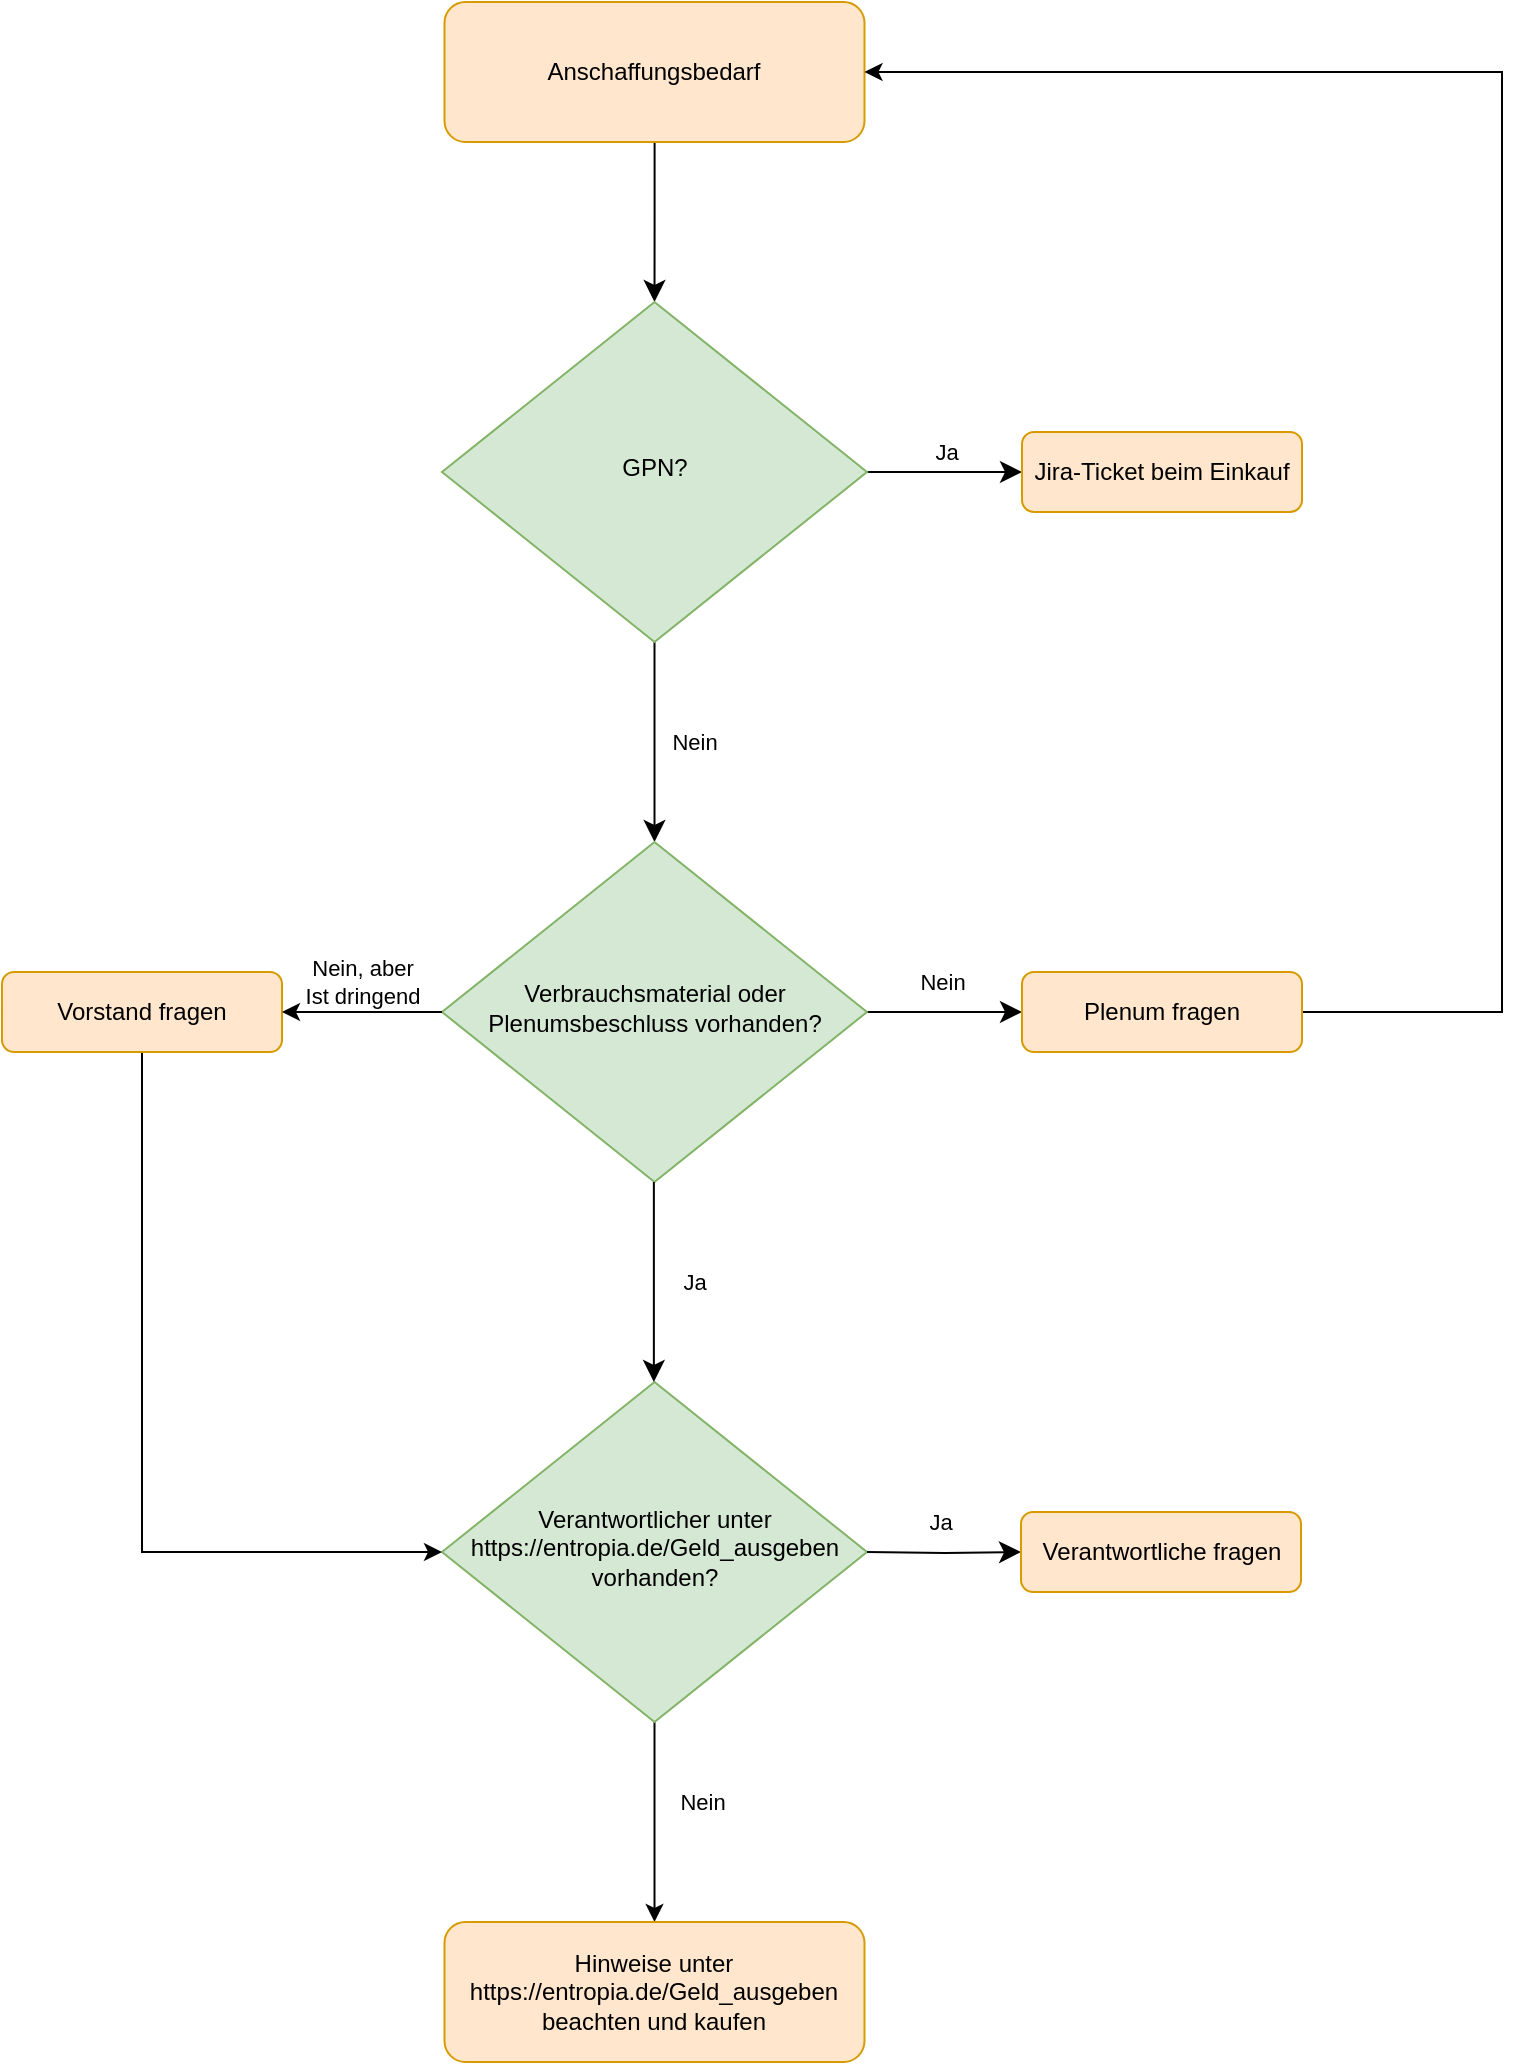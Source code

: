 <mxfile version="28.0.4">
  <diagram id="C5RBs43oDa-KdzZeNtuy" name="Page-1">
    <mxGraphModel dx="1974" dy="1897" grid="1" gridSize="10" guides="1" tooltips="1" connect="1" arrows="1" fold="1" page="1" pageScale="1" pageWidth="827" pageHeight="1169" math="0" shadow="0">
      <root>
        <mxCell id="WIyWlLk6GJQsqaUBKTNV-0" />
        <mxCell id="WIyWlLk6GJQsqaUBKTNV-1" parent="WIyWlLk6GJQsqaUBKTNV-0" />
        <mxCell id="WIyWlLk6GJQsqaUBKTNV-2" value="" style="rounded=0;html=1;jettySize=auto;orthogonalLoop=1;fontSize=11;endArrow=classic;endFill=1;endSize=8;strokeWidth=1;shadow=0;labelBackgroundColor=none;edgeStyle=orthogonalEdgeStyle;" parent="WIyWlLk6GJQsqaUBKTNV-1" source="WIyWlLk6GJQsqaUBKTNV-3" target="WIyWlLk6GJQsqaUBKTNV-6" edge="1">
          <mxGeometry relative="1" as="geometry" />
        </mxCell>
        <mxCell id="WIyWlLk6GJQsqaUBKTNV-3" value="Anschaffungsbedarf" style="rounded=1;whiteSpace=wrap;html=1;fontSize=12;glass=0;strokeWidth=1;shadow=0;fillColor=#ffe6cc;strokeColor=#d79b00;" parent="WIyWlLk6GJQsqaUBKTNV-1" vertex="1">
          <mxGeometry x="171.25" y="-70" width="210" height="70" as="geometry" />
        </mxCell>
        <mxCell id="WIyWlLk6GJQsqaUBKTNV-4" value="Nein" style="rounded=0;html=1;jettySize=auto;orthogonalLoop=1;fontSize=11;endArrow=classic;endFill=1;endSize=8;strokeWidth=1;shadow=0;labelBackgroundColor=none;edgeStyle=orthogonalEdgeStyle;entryX=0.5;entryY=0;entryDx=0;entryDy=0;" parent="WIyWlLk6GJQsqaUBKTNV-1" source="WIyWlLk6GJQsqaUBKTNV-6" target="psuYySirYOT4PGRCXzz_-1" edge="1">
          <mxGeometry y="20" relative="1" as="geometry">
            <mxPoint as="offset" />
            <mxPoint x="220.043" y="290.035" as="targetPoint" />
          </mxGeometry>
        </mxCell>
        <mxCell id="WIyWlLk6GJQsqaUBKTNV-5" value="Ja" style="edgeStyle=orthogonalEdgeStyle;rounded=0;html=1;jettySize=auto;orthogonalLoop=1;fontSize=11;endArrow=classic;endFill=1;endSize=8;strokeWidth=1;shadow=0;labelBackgroundColor=none;" parent="WIyWlLk6GJQsqaUBKTNV-1" source="WIyWlLk6GJQsqaUBKTNV-6" target="WIyWlLk6GJQsqaUBKTNV-7" edge="1">
          <mxGeometry y="10" relative="1" as="geometry">
            <mxPoint as="offset" />
          </mxGeometry>
        </mxCell>
        <mxCell id="WIyWlLk6GJQsqaUBKTNV-6" value="GPN?" style="rhombus;whiteSpace=wrap;html=1;shadow=0;fontFamily=Helvetica;fontSize=12;align=center;strokeWidth=1;spacing=6;spacingTop=-4;fillColor=#d5e8d4;strokeColor=#82b366;" parent="WIyWlLk6GJQsqaUBKTNV-1" vertex="1">
          <mxGeometry x="170" y="80" width="212.5" height="170" as="geometry" />
        </mxCell>
        <mxCell id="WIyWlLk6GJQsqaUBKTNV-7" value="Jira-Ticket beim Einkauf" style="rounded=1;whiteSpace=wrap;html=1;fontSize=12;glass=0;strokeWidth=1;shadow=0;fillColor=#ffe6cc;strokeColor=#d79b00;" parent="WIyWlLk6GJQsqaUBKTNV-1" vertex="1">
          <mxGeometry x="460" y="145" width="140" height="40" as="geometry" />
        </mxCell>
        <mxCell id="WIyWlLk6GJQsqaUBKTNV-9" value="Nein" style="edgeStyle=orthogonalEdgeStyle;rounded=0;html=1;jettySize=auto;orthogonalLoop=1;fontSize=11;endArrow=classic;endFill=1;endSize=8;strokeWidth=1;shadow=0;labelBackgroundColor=none;exitX=1;exitY=0.5;exitDx=0;exitDy=0;" parent="WIyWlLk6GJQsqaUBKTNV-1" source="psuYySirYOT4PGRCXzz_-1" target="WIyWlLk6GJQsqaUBKTNV-12" edge="1">
          <mxGeometry x="-0.032" y="15" relative="1" as="geometry">
            <mxPoint as="offset" />
            <mxPoint x="270" y="330" as="sourcePoint" />
          </mxGeometry>
        </mxCell>
        <mxCell id="psuYySirYOT4PGRCXzz_-21" style="edgeStyle=orthogonalEdgeStyle;rounded=0;orthogonalLoop=1;jettySize=auto;html=1;entryX=1;entryY=0.5;entryDx=0;entryDy=0;" edge="1" parent="WIyWlLk6GJQsqaUBKTNV-1" source="WIyWlLk6GJQsqaUBKTNV-12" target="WIyWlLk6GJQsqaUBKTNV-3">
          <mxGeometry relative="1" as="geometry">
            <mxPoint x="700" y="-30" as="targetPoint" />
            <Array as="points">
              <mxPoint x="700" y="435" />
              <mxPoint x="700" y="-35" />
            </Array>
          </mxGeometry>
        </mxCell>
        <mxCell id="WIyWlLk6GJQsqaUBKTNV-12" value="Plenum fragen" style="rounded=1;whiteSpace=wrap;html=1;fontSize=12;glass=0;strokeWidth=1;shadow=0;fillColor=#ffe6cc;strokeColor=#d79b00;" parent="WIyWlLk6GJQsqaUBKTNV-1" vertex="1">
          <mxGeometry x="460" y="415" width="140" height="40" as="geometry" />
        </mxCell>
        <mxCell id="psuYySirYOT4PGRCXzz_-1" value="Verbrauchsmaterial oder Plenumsbeschluss vorhanden?" style="rhombus;whiteSpace=wrap;html=1;shadow=0;fontFamily=Helvetica;fontSize=12;align=center;strokeWidth=1;spacing=6;spacingTop=-4;fillColor=#d5e8d4;strokeColor=#82b366;" vertex="1" parent="WIyWlLk6GJQsqaUBKTNV-1">
          <mxGeometry x="170" y="350" width="212.5" height="170" as="geometry" />
        </mxCell>
        <mxCell id="psuYySirYOT4PGRCXzz_-16" value="Nein" style="edgeStyle=orthogonalEdgeStyle;rounded=0;orthogonalLoop=1;jettySize=auto;html=1;entryX=0.5;entryY=0;entryDx=0;entryDy=0;" edge="1" parent="WIyWlLk6GJQsqaUBKTNV-1" source="psuYySirYOT4PGRCXzz_-2">
          <mxGeometry x="-0.201" y="24" relative="1" as="geometry">
            <mxPoint x="276.25" y="890" as="targetPoint" />
            <mxPoint as="offset" />
          </mxGeometry>
        </mxCell>
        <mxCell id="psuYySirYOT4PGRCXzz_-2" value="Verantwortlicher unter&lt;br&gt;https://entropia.de/Geld_ausgeben&lt;br&gt;vorhanden?" style="rhombus;whiteSpace=wrap;html=1;shadow=0;fontFamily=Helvetica;fontSize=12;align=center;strokeWidth=1;spacing=6;spacingTop=-4;fillColor=#d5e8d4;strokeColor=#82b366;" vertex="1" parent="WIyWlLk6GJQsqaUBKTNV-1">
          <mxGeometry x="170" y="620" width="212.5" height="170" as="geometry" />
        </mxCell>
        <mxCell id="psuYySirYOT4PGRCXzz_-5" value="Ja" style="rounded=0;html=1;jettySize=auto;orthogonalLoop=1;fontSize=11;endArrow=classic;endFill=1;endSize=8;strokeWidth=1;shadow=0;labelBackgroundColor=none;edgeStyle=orthogonalEdgeStyle;entryX=0.5;entryY=0;entryDx=0;entryDy=0;" edge="1" parent="WIyWlLk6GJQsqaUBKTNV-1">
          <mxGeometry y="20" relative="1" as="geometry">
            <mxPoint as="offset" />
            <mxPoint x="275.93" y="520" as="sourcePoint" />
            <mxPoint x="275.93" y="620" as="targetPoint" />
          </mxGeometry>
        </mxCell>
        <mxCell id="psuYySirYOT4PGRCXzz_-23" style="edgeStyle=orthogonalEdgeStyle;rounded=0;orthogonalLoop=1;jettySize=auto;html=1;entryX=0;entryY=0.5;entryDx=0;entryDy=0;endArrow=classic;endFill=1;" edge="1" parent="WIyWlLk6GJQsqaUBKTNV-1" source="psuYySirYOT4PGRCXzz_-6" target="psuYySirYOT4PGRCXzz_-2">
          <mxGeometry relative="1" as="geometry">
            <mxPoint x="20" y="710" as="targetPoint" />
            <Array as="points">
              <mxPoint x="20" y="705" />
            </Array>
          </mxGeometry>
        </mxCell>
        <mxCell id="psuYySirYOT4PGRCXzz_-6" value="Vorstand fragen" style="rounded=1;whiteSpace=wrap;html=1;fontSize=12;glass=0;strokeWidth=1;shadow=0;fillColor=#ffe6cc;strokeColor=#d79b00;" vertex="1" parent="WIyWlLk6GJQsqaUBKTNV-1">
          <mxGeometry x="-50" y="415" width="140" height="40" as="geometry" />
        </mxCell>
        <mxCell id="psuYySirYOT4PGRCXzz_-12" value="Nein, aber&lt;br&gt;Ist dringend" style="edgeStyle=orthogonalEdgeStyle;rounded=0;html=1;jettySize=auto;orthogonalLoop=1;fontSize=11;endArrow=none;endFill=0;endSize=8;strokeWidth=1;shadow=0;labelBackgroundColor=none;exitX=1;exitY=0.5;exitDx=0;exitDy=0;entryX=0;entryY=0.5;entryDx=0;entryDy=0;startArrow=classic;startFill=1;" edge="1" parent="WIyWlLk6GJQsqaUBKTNV-1" source="psuYySirYOT4PGRCXzz_-6" target="psuYySirYOT4PGRCXzz_-1">
          <mxGeometry y="15" relative="1" as="geometry">
            <mxPoint as="offset" />
            <mxPoint x="94.25" y="434.84" as="sourcePoint" />
            <mxPoint x="171.25" y="434.84" as="targetPoint" />
          </mxGeometry>
        </mxCell>
        <mxCell id="psuYySirYOT4PGRCXzz_-13" value="Ja" style="edgeStyle=orthogonalEdgeStyle;rounded=0;html=1;jettySize=auto;orthogonalLoop=1;fontSize=11;endArrow=classic;endFill=1;endSize=8;strokeWidth=1;shadow=0;labelBackgroundColor=none;exitX=1;exitY=0.5;exitDx=0;exitDy=0;" edge="1" parent="WIyWlLk6GJQsqaUBKTNV-1" target="psuYySirYOT4PGRCXzz_-14">
          <mxGeometry x="0.02" y="15" relative="1" as="geometry">
            <mxPoint x="-2" as="offset" />
            <mxPoint x="382.5" y="705" as="sourcePoint" />
          </mxGeometry>
        </mxCell>
        <mxCell id="psuYySirYOT4PGRCXzz_-14" value="Verantwortliche fragen" style="rounded=1;whiteSpace=wrap;html=1;fontSize=12;glass=0;strokeWidth=1;shadow=0;fillColor=#ffe6cc;strokeColor=#d79b00;" vertex="1" parent="WIyWlLk6GJQsqaUBKTNV-1">
          <mxGeometry x="459.5" y="685" width="140" height="40" as="geometry" />
        </mxCell>
        <mxCell id="psuYySirYOT4PGRCXzz_-19" value="Hinweise unter&lt;br&gt;https://entropia.de/Geld_ausgeben&lt;br&gt;beachten und kaufen" style="rounded=1;whiteSpace=wrap;html=1;fontSize=12;glass=0;strokeWidth=1;shadow=0;fillColor=#ffe6cc;strokeColor=#d79b00;" vertex="1" parent="WIyWlLk6GJQsqaUBKTNV-1">
          <mxGeometry x="171.25" y="890" width="210" height="70" as="geometry" />
        </mxCell>
      </root>
    </mxGraphModel>
  </diagram>
</mxfile>
